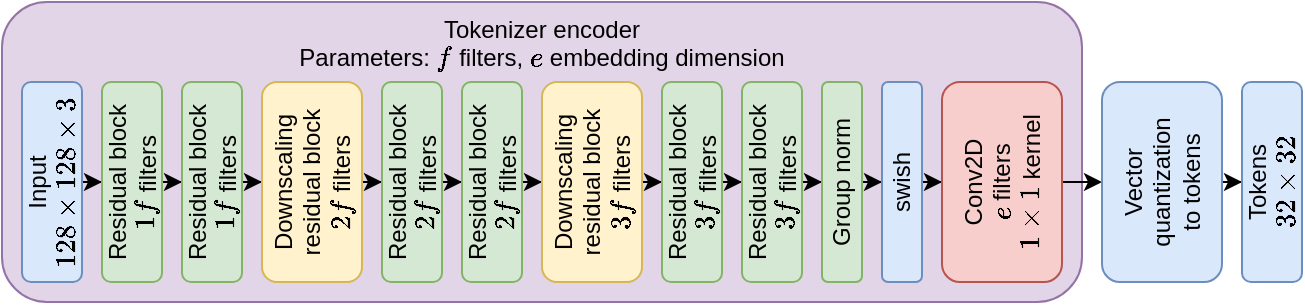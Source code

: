 <mxfile version="21.2.1" type="device">
  <diagram name="Page-1" id="BL5nqcwbHiOzD_mYDkOP">
    <mxGraphModel dx="627" dy="674" grid="1" gridSize="10" guides="1" tooltips="1" connect="1" arrows="1" fold="1" page="1" pageScale="1" pageWidth="2000" pageHeight="400" math="1" shadow="0">
      <root>
        <mxCell id="0" />
        <mxCell id="1" parent="0" />
        <mxCell id="qOk0dEIc4E6QqaSSah4y-24" value="Tokenizer encoder&lt;br&gt;Parameters: \(f\) filters, \(e\) embedding dimension" style="rounded=1;whiteSpace=wrap;html=1;verticalAlign=top;fillColor=#e1d5e7;strokeColor=#9673a6;" vertex="1" parent="1">
          <mxGeometry x="30" width="540" height="150" as="geometry" />
        </mxCell>
        <mxCell id="qOk0dEIc4E6QqaSSah4y-3" style="edgeStyle=orthogonalEdgeStyle;rounded=0;orthogonalLoop=1;jettySize=auto;html=1;" edge="1" parent="1" source="qOk0dEIc4E6QqaSSah4y-1" target="qOk0dEIc4E6QqaSSah4y-2">
          <mxGeometry relative="1" as="geometry" />
        </mxCell>
        <mxCell id="qOk0dEIc4E6QqaSSah4y-1" value="Input&lt;br&gt;\(128 \times 128 \times 3\)" style="rounded=1;whiteSpace=wrap;html=1;horizontal=0;fillColor=#dae8fc;strokeColor=#6c8ebf;" vertex="1" parent="1">
          <mxGeometry x="40" y="40" width="30" height="100" as="geometry" />
        </mxCell>
        <mxCell id="qOk0dEIc4E6QqaSSah4y-11" style="edgeStyle=orthogonalEdgeStyle;rounded=0;orthogonalLoop=1;jettySize=auto;html=1;" edge="1" parent="1" source="qOk0dEIc4E6QqaSSah4y-2" target="qOk0dEIc4E6QqaSSah4y-4">
          <mxGeometry relative="1" as="geometry" />
        </mxCell>
        <mxCell id="qOk0dEIc4E6QqaSSah4y-2" value="Residual block&lt;br&gt;\(1f\) filters" style="rounded=1;whiteSpace=wrap;html=1;horizontal=0;fillColor=#d5e8d4;strokeColor=#82b366;" vertex="1" parent="1">
          <mxGeometry x="80" y="40" width="30" height="100" as="geometry" />
        </mxCell>
        <mxCell id="qOk0dEIc4E6QqaSSah4y-12" style="edgeStyle=orthogonalEdgeStyle;rounded=0;orthogonalLoop=1;jettySize=auto;html=1;" edge="1" parent="1" source="qOk0dEIc4E6QqaSSah4y-4" target="qOk0dEIc4E6QqaSSah4y-5">
          <mxGeometry relative="1" as="geometry" />
        </mxCell>
        <mxCell id="qOk0dEIc4E6QqaSSah4y-4" value="Residual block&lt;br&gt;\(1f\) filters" style="rounded=1;whiteSpace=wrap;html=1;horizontal=0;fillColor=#d5e8d4;strokeColor=#82b366;" vertex="1" parent="1">
          <mxGeometry x="120" y="40" width="30" height="100" as="geometry" />
        </mxCell>
        <mxCell id="qOk0dEIc4E6QqaSSah4y-13" style="edgeStyle=orthogonalEdgeStyle;rounded=0;orthogonalLoop=1;jettySize=auto;html=1;" edge="1" parent="1" source="qOk0dEIc4E6QqaSSah4y-5" target="qOk0dEIc4E6QqaSSah4y-6">
          <mxGeometry relative="1" as="geometry" />
        </mxCell>
        <mxCell id="qOk0dEIc4E6QqaSSah4y-5" value="Downscaling residual block&lt;br&gt;\(2f\) filters" style="rounded=1;whiteSpace=wrap;html=1;horizontal=0;fillColor=#fff2cc;strokeColor=#d6b656;" vertex="1" parent="1">
          <mxGeometry x="160" y="40" width="50" height="100" as="geometry" />
        </mxCell>
        <mxCell id="qOk0dEIc4E6QqaSSah4y-14" style="edgeStyle=orthogonalEdgeStyle;rounded=0;orthogonalLoop=1;jettySize=auto;html=1;" edge="1" parent="1" source="qOk0dEIc4E6QqaSSah4y-6" target="qOk0dEIc4E6QqaSSah4y-7">
          <mxGeometry relative="1" as="geometry" />
        </mxCell>
        <mxCell id="qOk0dEIc4E6QqaSSah4y-6" value="Residual block&lt;br&gt;\(2f\) filters" style="rounded=1;whiteSpace=wrap;html=1;horizontal=0;fillColor=#d5e8d4;strokeColor=#82b366;" vertex="1" parent="1">
          <mxGeometry x="220" y="40" width="30" height="100" as="geometry" />
        </mxCell>
        <mxCell id="qOk0dEIc4E6QqaSSah4y-15" style="edgeStyle=orthogonalEdgeStyle;rounded=0;orthogonalLoop=1;jettySize=auto;html=1;" edge="1" parent="1" source="qOk0dEIc4E6QqaSSah4y-7" target="qOk0dEIc4E6QqaSSah4y-8">
          <mxGeometry relative="1" as="geometry" />
        </mxCell>
        <mxCell id="qOk0dEIc4E6QqaSSah4y-7" value="Residual block&lt;br&gt;\(2f\) filters" style="rounded=1;whiteSpace=wrap;html=1;horizontal=0;fillColor=#d5e8d4;strokeColor=#82b366;" vertex="1" parent="1">
          <mxGeometry x="260" y="40" width="30" height="100" as="geometry" />
        </mxCell>
        <mxCell id="qOk0dEIc4E6QqaSSah4y-16" style="edgeStyle=orthogonalEdgeStyle;rounded=0;orthogonalLoop=1;jettySize=auto;html=1;" edge="1" parent="1" source="qOk0dEIc4E6QqaSSah4y-8" target="qOk0dEIc4E6QqaSSah4y-9">
          <mxGeometry relative="1" as="geometry" />
        </mxCell>
        <mxCell id="qOk0dEIc4E6QqaSSah4y-8" value="Downscaling residual block&lt;br&gt;\(3f\) filters" style="rounded=1;whiteSpace=wrap;html=1;horizontal=0;fillColor=#fff2cc;strokeColor=#d6b656;" vertex="1" parent="1">
          <mxGeometry x="300" y="40" width="50" height="100" as="geometry" />
        </mxCell>
        <mxCell id="qOk0dEIc4E6QqaSSah4y-17" style="edgeStyle=orthogonalEdgeStyle;rounded=0;orthogonalLoop=1;jettySize=auto;html=1;" edge="1" parent="1" source="qOk0dEIc4E6QqaSSah4y-9" target="qOk0dEIc4E6QqaSSah4y-10">
          <mxGeometry relative="1" as="geometry" />
        </mxCell>
        <mxCell id="qOk0dEIc4E6QqaSSah4y-9" value="Residual block&lt;br&gt;\(3f\) filters" style="rounded=1;whiteSpace=wrap;html=1;horizontal=0;fillColor=#d5e8d4;strokeColor=#82b366;" vertex="1" parent="1">
          <mxGeometry x="360" y="40" width="30" height="100" as="geometry" />
        </mxCell>
        <mxCell id="qOk0dEIc4E6QqaSSah4y-21" style="edgeStyle=orthogonalEdgeStyle;rounded=0;orthogonalLoop=1;jettySize=auto;html=1;" edge="1" parent="1" source="qOk0dEIc4E6QqaSSah4y-10" target="qOk0dEIc4E6QqaSSah4y-18">
          <mxGeometry relative="1" as="geometry" />
        </mxCell>
        <mxCell id="qOk0dEIc4E6QqaSSah4y-10" value="Residual block&lt;br&gt;\(3f\) filters" style="rounded=1;whiteSpace=wrap;html=1;horizontal=0;fillColor=#d5e8d4;strokeColor=#82b366;" vertex="1" parent="1">
          <mxGeometry x="400" y="40" width="30" height="100" as="geometry" />
        </mxCell>
        <mxCell id="qOk0dEIc4E6QqaSSah4y-22" style="edgeStyle=orthogonalEdgeStyle;rounded=0;orthogonalLoop=1;jettySize=auto;html=1;" edge="1" parent="1" source="qOk0dEIc4E6QqaSSah4y-18" target="qOk0dEIc4E6QqaSSah4y-19">
          <mxGeometry relative="1" as="geometry" />
        </mxCell>
        <mxCell id="qOk0dEIc4E6QqaSSah4y-18" value="Group norm" style="rounded=1;whiteSpace=wrap;html=1;horizontal=0;fillColor=#d5e8d4;strokeColor=#82b366;" vertex="1" parent="1">
          <mxGeometry x="440" y="40" width="20" height="100" as="geometry" />
        </mxCell>
        <mxCell id="qOk0dEIc4E6QqaSSah4y-23" style="edgeStyle=orthogonalEdgeStyle;rounded=0;orthogonalLoop=1;jettySize=auto;html=1;" edge="1" parent="1" source="qOk0dEIc4E6QqaSSah4y-19" target="qOk0dEIc4E6QqaSSah4y-20">
          <mxGeometry relative="1" as="geometry" />
        </mxCell>
        <mxCell id="qOk0dEIc4E6QqaSSah4y-19" value="swish" style="rounded=1;whiteSpace=wrap;html=1;horizontal=0;fillColor=#dae8fc;strokeColor=#6c8ebf;" vertex="1" parent="1">
          <mxGeometry x="470" y="40" width="20" height="100" as="geometry" />
        </mxCell>
        <mxCell id="qOk0dEIc4E6QqaSSah4y-25" style="edgeStyle=orthogonalEdgeStyle;rounded=0;orthogonalLoop=1;jettySize=auto;html=1;" edge="1" parent="1" source="qOk0dEIc4E6QqaSSah4y-20">
          <mxGeometry relative="1" as="geometry">
            <mxPoint x="580" y="90" as="targetPoint" />
          </mxGeometry>
        </mxCell>
        <mxCell id="qOk0dEIc4E6QqaSSah4y-20" value="Conv2D&lt;br&gt;\(e\) filters&lt;br&gt;\(1 \times 1\) kernel" style="rounded=1;whiteSpace=wrap;html=1;horizontal=0;fillColor=#f8cecc;strokeColor=#b85450;" vertex="1" parent="1">
          <mxGeometry x="500" y="40" width="60" height="100" as="geometry" />
        </mxCell>
        <mxCell id="qOk0dEIc4E6QqaSSah4y-30" style="edgeStyle=orthogonalEdgeStyle;rounded=0;orthogonalLoop=1;jettySize=auto;html=1;" edge="1" parent="1" source="qOk0dEIc4E6QqaSSah4y-26" target="qOk0dEIc4E6QqaSSah4y-28">
          <mxGeometry relative="1" as="geometry" />
        </mxCell>
        <mxCell id="qOk0dEIc4E6QqaSSah4y-26" value="Vector quantization&lt;br&gt;to tokens" style="rounded=1;whiteSpace=wrap;html=1;horizontal=0;fillColor=#dae8fc;strokeColor=#6c8ebf;" vertex="1" parent="1">
          <mxGeometry x="580" y="40" width="60" height="100" as="geometry" />
        </mxCell>
        <mxCell id="qOk0dEIc4E6QqaSSah4y-28" value="Tokens&lt;br&gt;\(32 \times 32 \)" style="rounded=1;whiteSpace=wrap;html=1;horizontal=0;fillColor=#dae8fc;strokeColor=#6c8ebf;" vertex="1" parent="1">
          <mxGeometry x="650" y="40" width="30" height="100" as="geometry" />
        </mxCell>
      </root>
    </mxGraphModel>
  </diagram>
</mxfile>
